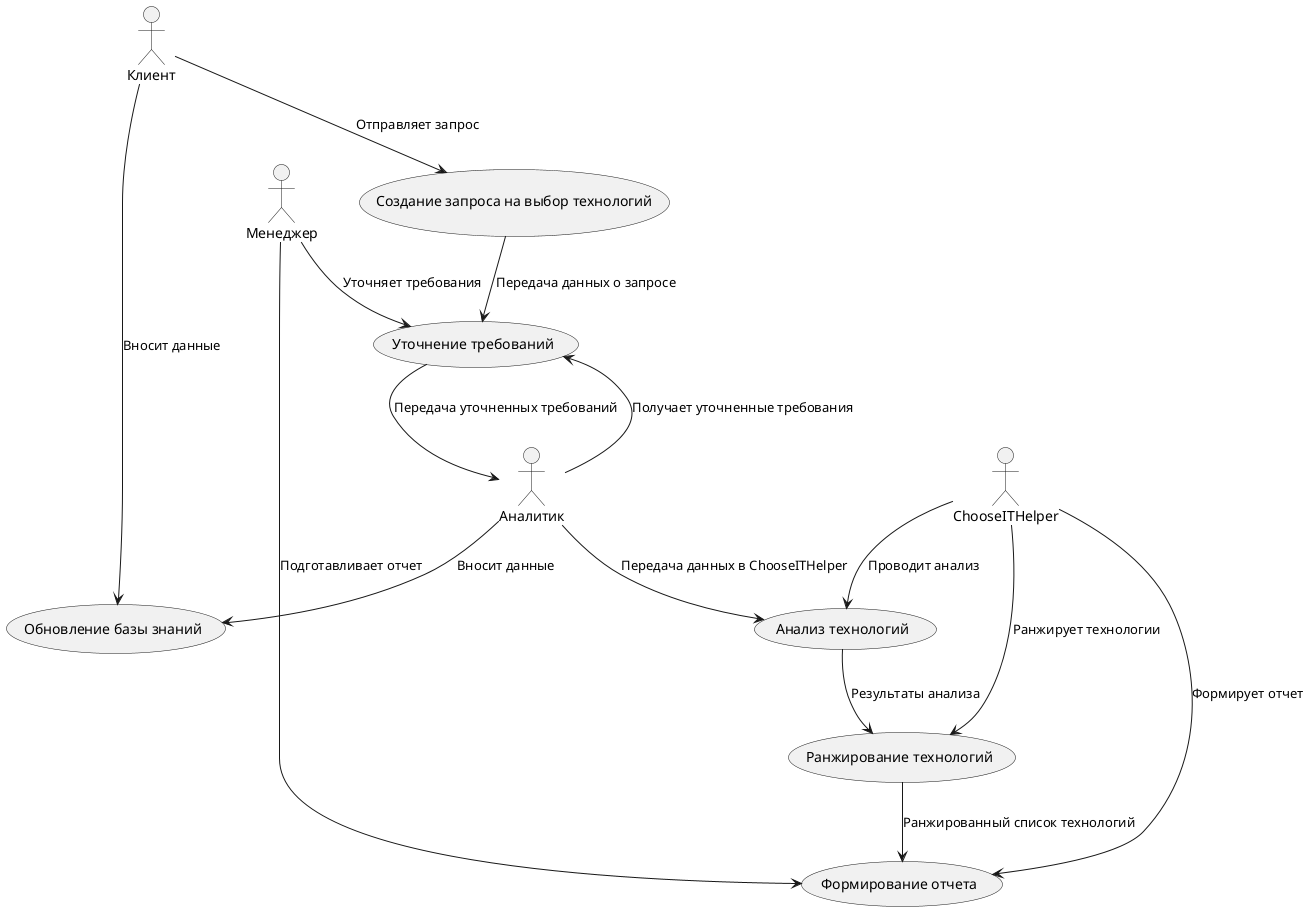 @startuml

actor "Клиент" as Client
actor "Менеджер" as Manager
actor "Аналитик" as Analyst

usecase "Создание запроса на выбор технологий" as UC1
usecase "Уточнение требований" as UC2
usecase "Анализ технологий" as UC3
usecase "Ранжирование технологий" as UC4
usecase "Формирование отчета" as UC5
usecase "Обновление базы знаний" as UC6

actor "ChooseITHelper" as System

Client --> UC1 : "Отправляет запрос"
Client --> UC6 : "Вносит данные"
Manager --> UC2 : "Уточняет требования"
Manager --> UC5 : "Подготавливает отчет"
Analyst --> UC2 : "Получает уточненные требования"
Analyst --> UC6 : "Вносит данные"
System --> UC3 : "Проводит анализ"
System --> UC4 : "Ранжирует технологии"
System --> UC5 : "Формирует отчет"

UC1 --> UC2 : "Передача данных о запросе"
UC2 --> Analyst : "Передача уточненных требований"
Analyst --> UC3 : "Передача данных в ChooseITHelper"
UC3 --> UC4 : "Результаты анализа"
UC4 --> UC5 : "Ранжированный список технологий"

@enduml
